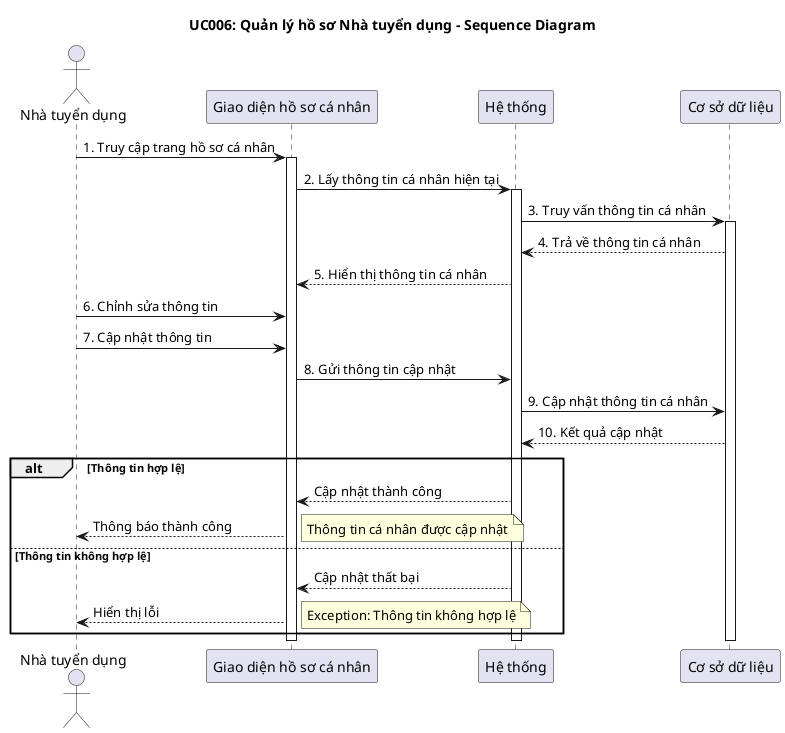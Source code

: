 @startuml UC006_EmployerProfileManagement_Sequence_Diagram
 title UC006: Quản lý hồ sơ Nhà tuyển dụng - Sequence Diagram

actor "Nhà tuyển dụng" as Employer
participant "Giao diện hồ sơ cá nhân" as UI
participant "Hệ thống" as Auth
participant "Cơ sở dữ liệu" as DB

Employer -> UI: 1. Truy cập trang hồ sơ cá nhân
activate UI
UI -> Auth: 2. Lấy thông tin cá nhân hiện tại
activate Auth
Auth -> DB: 3. Truy vấn thông tin cá nhân
activate DB
DB --> Auth: 4. Trả về thông tin cá nhân
Auth --> UI: 5. Hiển thị thông tin cá nhân

Employer -> UI: 6. Chỉnh sửa thông tin
Employer -> UI: 7. Cập nhật thông tin
UI -> Auth: 8. Gửi thông tin cập nhật
Auth -> DB: 9. Cập nhật thông tin cá nhân
DB --> Auth: 10. Kết quả cập nhật

alt Thông tin hợp lệ
    Auth --> UI: Cập nhật thành công
    UI --> Employer: Thông báo thành công
    note right: Thông tin cá nhân được cập nhật
else Thông tin không hợp lệ
    Auth --> UI: Cập nhật thất bại
    UI --> Employer: Hiển thị lỗi
    note right: Exception: Thông tin không hợp lệ
end

deactivate DB
deactivate Auth
deactivate UI

@enduml